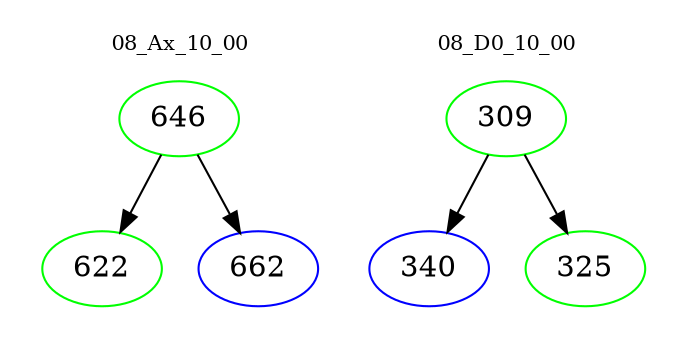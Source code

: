 digraph{
subgraph cluster_0 {
color = white
label = "08_Ax_10_00";
fontsize=10;
T0_646 [label="646", color="green"]
T0_646 -> T0_622 [color="black"]
T0_622 [label="622", color="green"]
T0_646 -> T0_662 [color="black"]
T0_662 [label="662", color="blue"]
}
subgraph cluster_1 {
color = white
label = "08_D0_10_00";
fontsize=10;
T1_309 [label="309", color="green"]
T1_309 -> T1_340 [color="black"]
T1_340 [label="340", color="blue"]
T1_309 -> T1_325 [color="black"]
T1_325 [label="325", color="green"]
}
}
